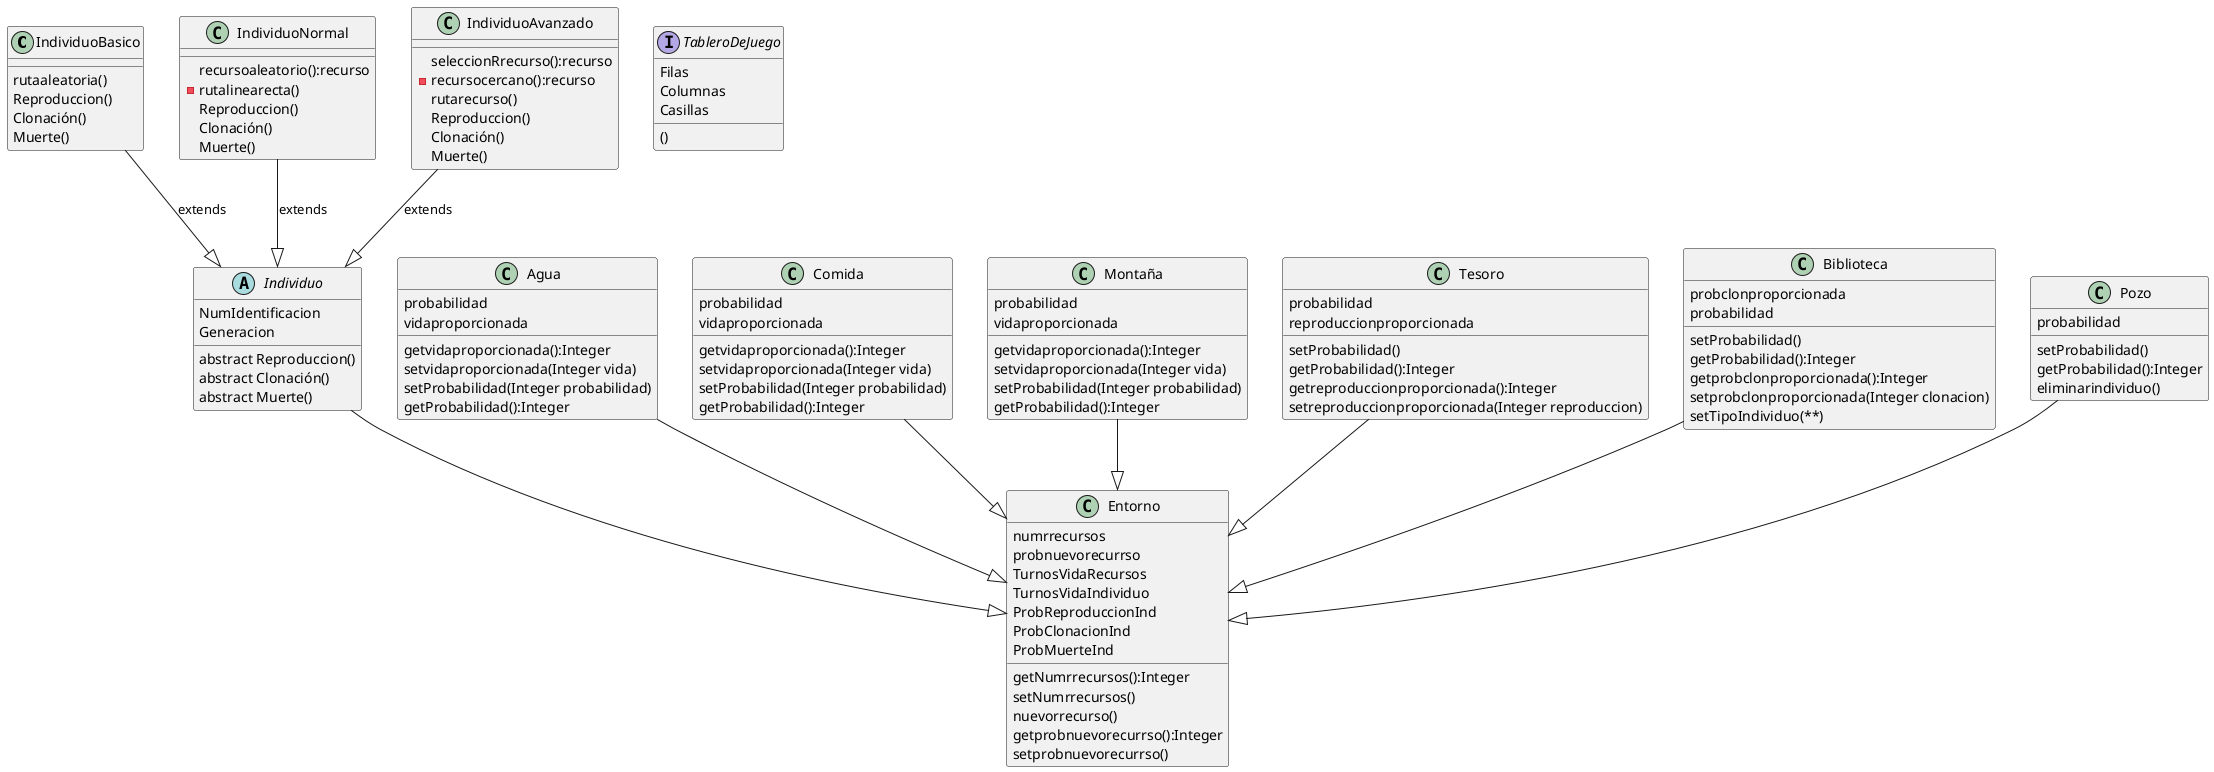 @startuml
'https://plantuml.com/class-diagram


IndividuoBasico --|> Individuo:extends
IndividuoNormal --|> Individuo:extends
IndividuoAvanzado --|> Individuo:extends
Agua --|> Entorno
Comida --|> Entorno
Montaña --|> Entorno
Tesoro --|> Entorno
Biblioteca --|> Entorno
Pozo --|> Entorno
Individuo --|> Entorno

abstract class Individuo{
NumIdentificacion
Generacion
abstract Reproduccion()
abstract Clonación()
abstract Muerte()
}
class IndividuoBasico{
rutaaleatoria()
Reproduccion()
Clonación()
Muerte()
}
class IndividuoNormal{
recursoaleatorio():recurso
-rutalinearecta()
Reproduccion()
Clonación()
Muerte()
}
class IndividuoAvanzado{
seleccionRrecurso():recurso
-recursocercano():recurso
rutarecurso()
Reproduccion()
Clonación()
Muerte()
}

interface TableroDeJuego {
Filas
Columnas
Casillas
()
}
class Entorno{
numrrecursos
probnuevorecurrso
TurnosVidaRecursos
TurnosVidaIndividuo
ProbReproduccionInd
ProbClonacionInd
ProbMuerteInd
getNumrrecursos():Integer
setNumrrecursos()
nuevorrecurso()
getprobnuevorecurrso():Integer
setprobnuevorecurrso()


}


class Agua {
probabilidad
vidaproporcionada
getvidaproporcionada():Integer
setvidaproporcionada(Integer vida)
setProbabilidad(Integer probabilidad)
getProbabilidad():Integer
}
class Comida {
probabilidad
vidaproporcionada
getvidaproporcionada():Integer
setvidaproporcionada(Integer vida)
setProbabilidad(Integer probabilidad)
getProbabilidad():Integer
}
class Montaña {
probabilidad
vidaproporcionada
getvidaproporcionada():Integer
setvidaproporcionada(Integer vida)
setProbabilidad(Integer probabilidad)
getProbabilidad():Integer
}
class Tesoro {
probabilidad
reproduccionproporcionada
setProbabilidad()
getProbabilidad():Integer
getreproduccionproporcionada():Integer
setreproduccionproporcionada(Integer reproduccion)
}
class Biblioteca {
probclonproporcionada
probabilidad
setProbabilidad()
getProbabilidad():Integer
getprobclonproporcionada():Integer
setprobclonproporcionada(Integer clonacion)
setTipoIndividuo(**)
}
class Pozo {
probabilidad
setProbabilidad()
getProbabilidad():Integer
eliminarindividuo()
}
@enduml